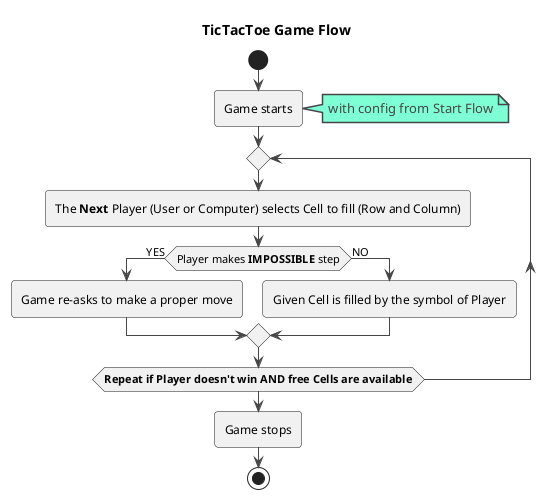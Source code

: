 @startuml
!theme vibrant

skin rose

title TicTacToe Game Flow


start

:Game starts;
note right: with config from Start Flow

repeat

:The **Next** Player (User or Computer) selects Cell to fill (Row and Column);

if (Player makes **IMPOSSIBLE** step) then (YES)
  :Game re-asks to make a proper move;
else (NO)
  :Given Cell is filled by the symbol of Player;
endif


repeat while (**Repeat if Player doesn't win AND free Cells are available**)

:Game stops;

stop

@enduml
